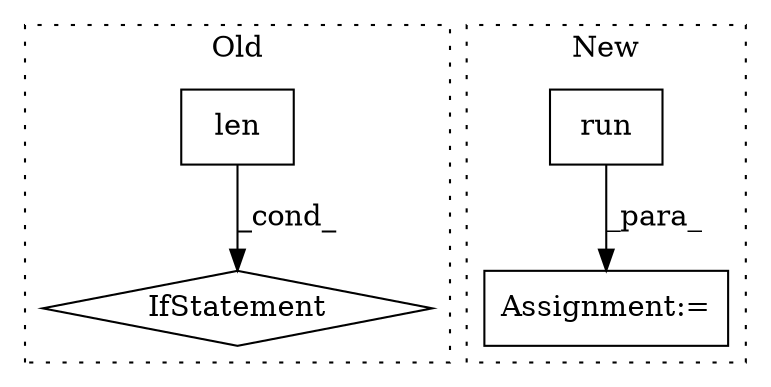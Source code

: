 digraph G {
subgraph cluster0 {
1 [label="len" a="32" s="3661,3671" l="4,1" shape="box"];
4 [label="IfStatement" a="25" s="3657,3672" l="4,2" shape="diamond"];
label = "Old";
style="dotted";
}
subgraph cluster1 {
2 [label="run" a="32" s="3966,3989" l="4,1" shape="box"];
3 [label="Assignment:=" a="7" s="3944" l="1" shape="box"];
label = "New";
style="dotted";
}
1 -> 4 [label="_cond_"];
2 -> 3 [label="_para_"];
}